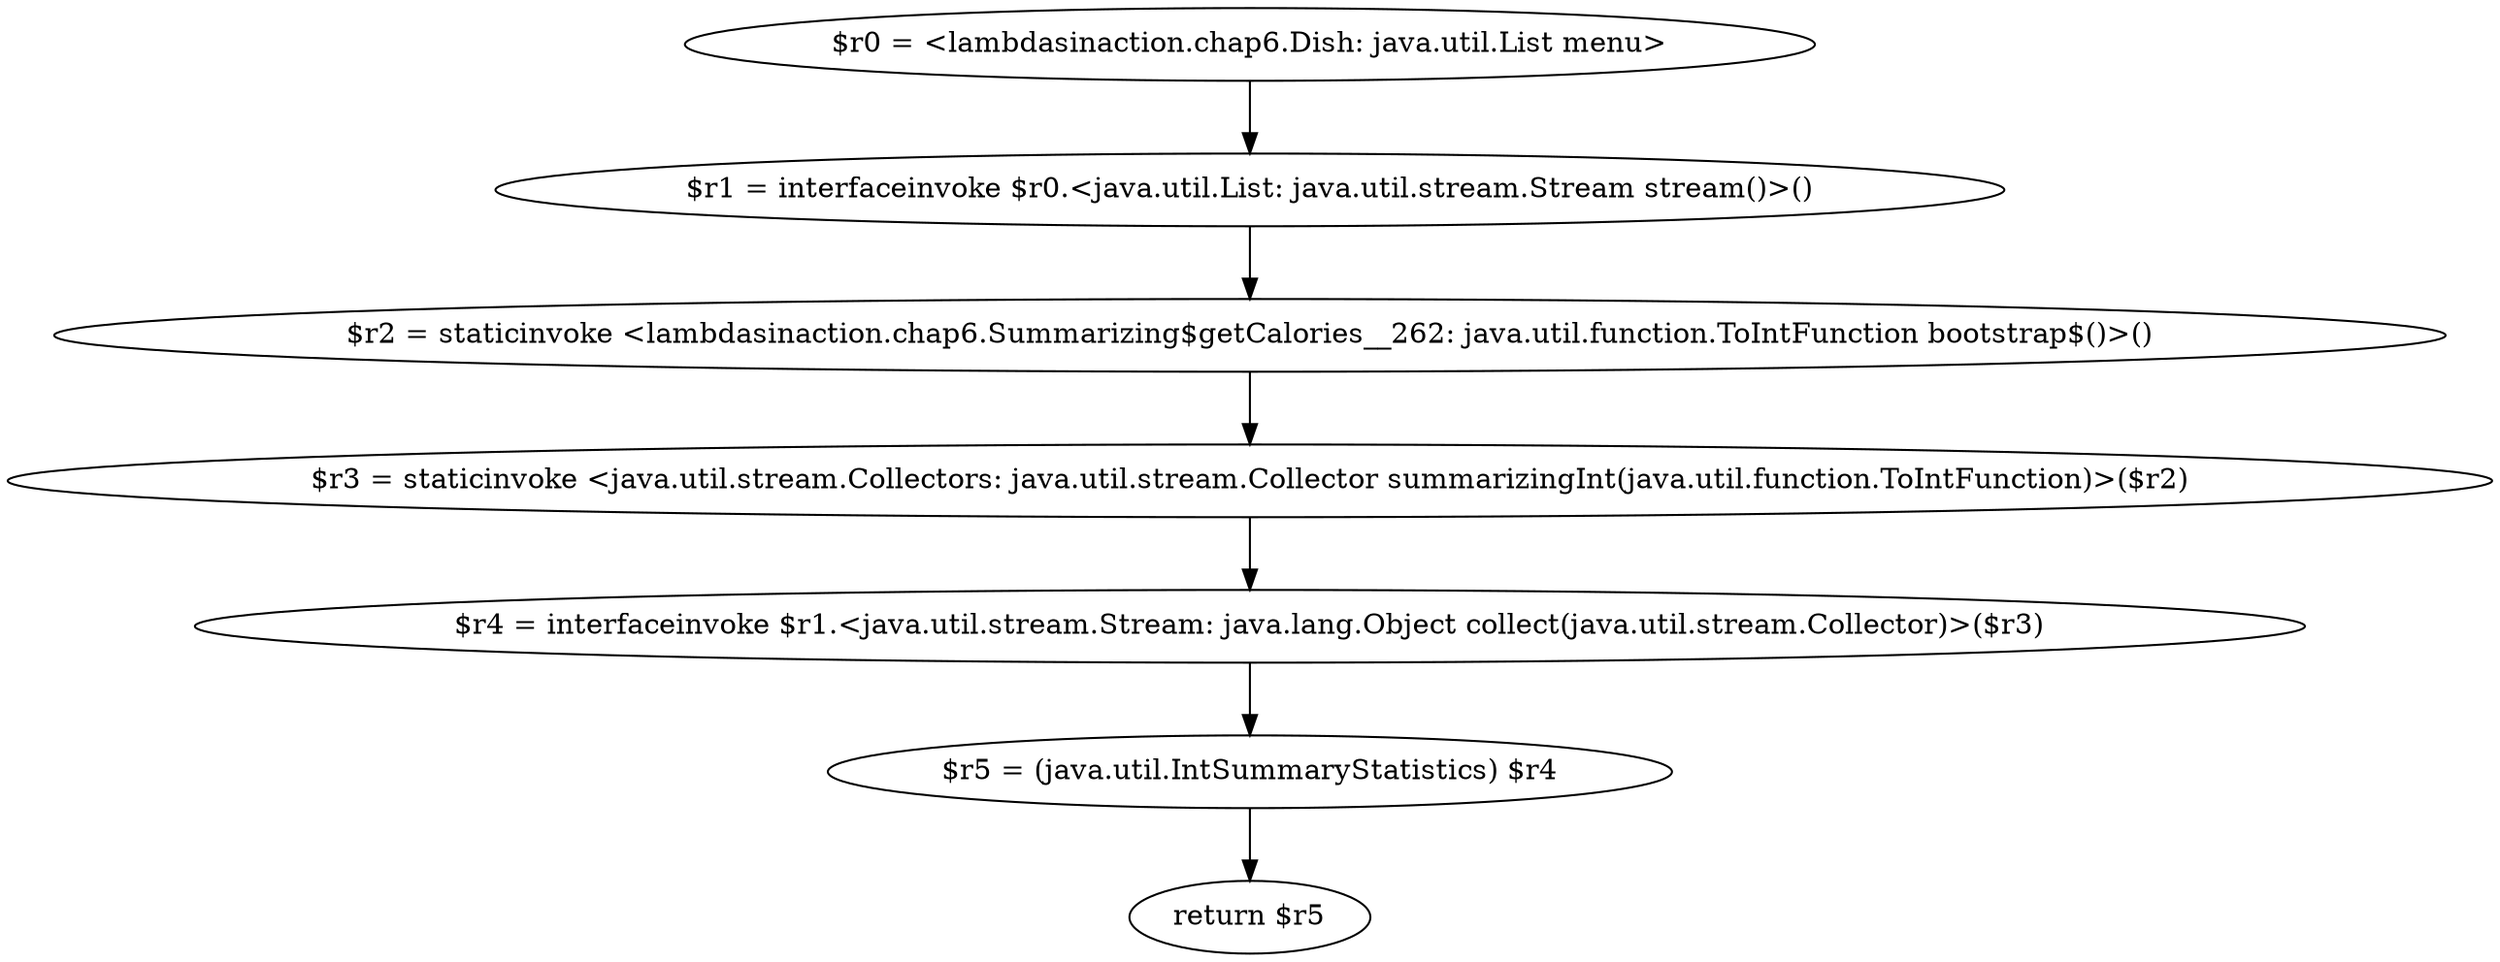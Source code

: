 digraph "unitGraph" {
    "$r0 = <lambdasinaction.chap6.Dish: java.util.List menu>"
    "$r1 = interfaceinvoke $r0.<java.util.List: java.util.stream.Stream stream()>()"
    "$r2 = staticinvoke <lambdasinaction.chap6.Summarizing$getCalories__262: java.util.function.ToIntFunction bootstrap$()>()"
    "$r3 = staticinvoke <java.util.stream.Collectors: java.util.stream.Collector summarizingInt(java.util.function.ToIntFunction)>($r2)"
    "$r4 = interfaceinvoke $r1.<java.util.stream.Stream: java.lang.Object collect(java.util.stream.Collector)>($r3)"
    "$r5 = (java.util.IntSummaryStatistics) $r4"
    "return $r5"
    "$r0 = <lambdasinaction.chap6.Dish: java.util.List menu>"->"$r1 = interfaceinvoke $r0.<java.util.List: java.util.stream.Stream stream()>()";
    "$r1 = interfaceinvoke $r0.<java.util.List: java.util.stream.Stream stream()>()"->"$r2 = staticinvoke <lambdasinaction.chap6.Summarizing$getCalories__262: java.util.function.ToIntFunction bootstrap$()>()";
    "$r2 = staticinvoke <lambdasinaction.chap6.Summarizing$getCalories__262: java.util.function.ToIntFunction bootstrap$()>()"->"$r3 = staticinvoke <java.util.stream.Collectors: java.util.stream.Collector summarizingInt(java.util.function.ToIntFunction)>($r2)";
    "$r3 = staticinvoke <java.util.stream.Collectors: java.util.stream.Collector summarizingInt(java.util.function.ToIntFunction)>($r2)"->"$r4 = interfaceinvoke $r1.<java.util.stream.Stream: java.lang.Object collect(java.util.stream.Collector)>($r3)";
    "$r4 = interfaceinvoke $r1.<java.util.stream.Stream: java.lang.Object collect(java.util.stream.Collector)>($r3)"->"$r5 = (java.util.IntSummaryStatistics) $r4";
    "$r5 = (java.util.IntSummaryStatistics) $r4"->"return $r5";
}
